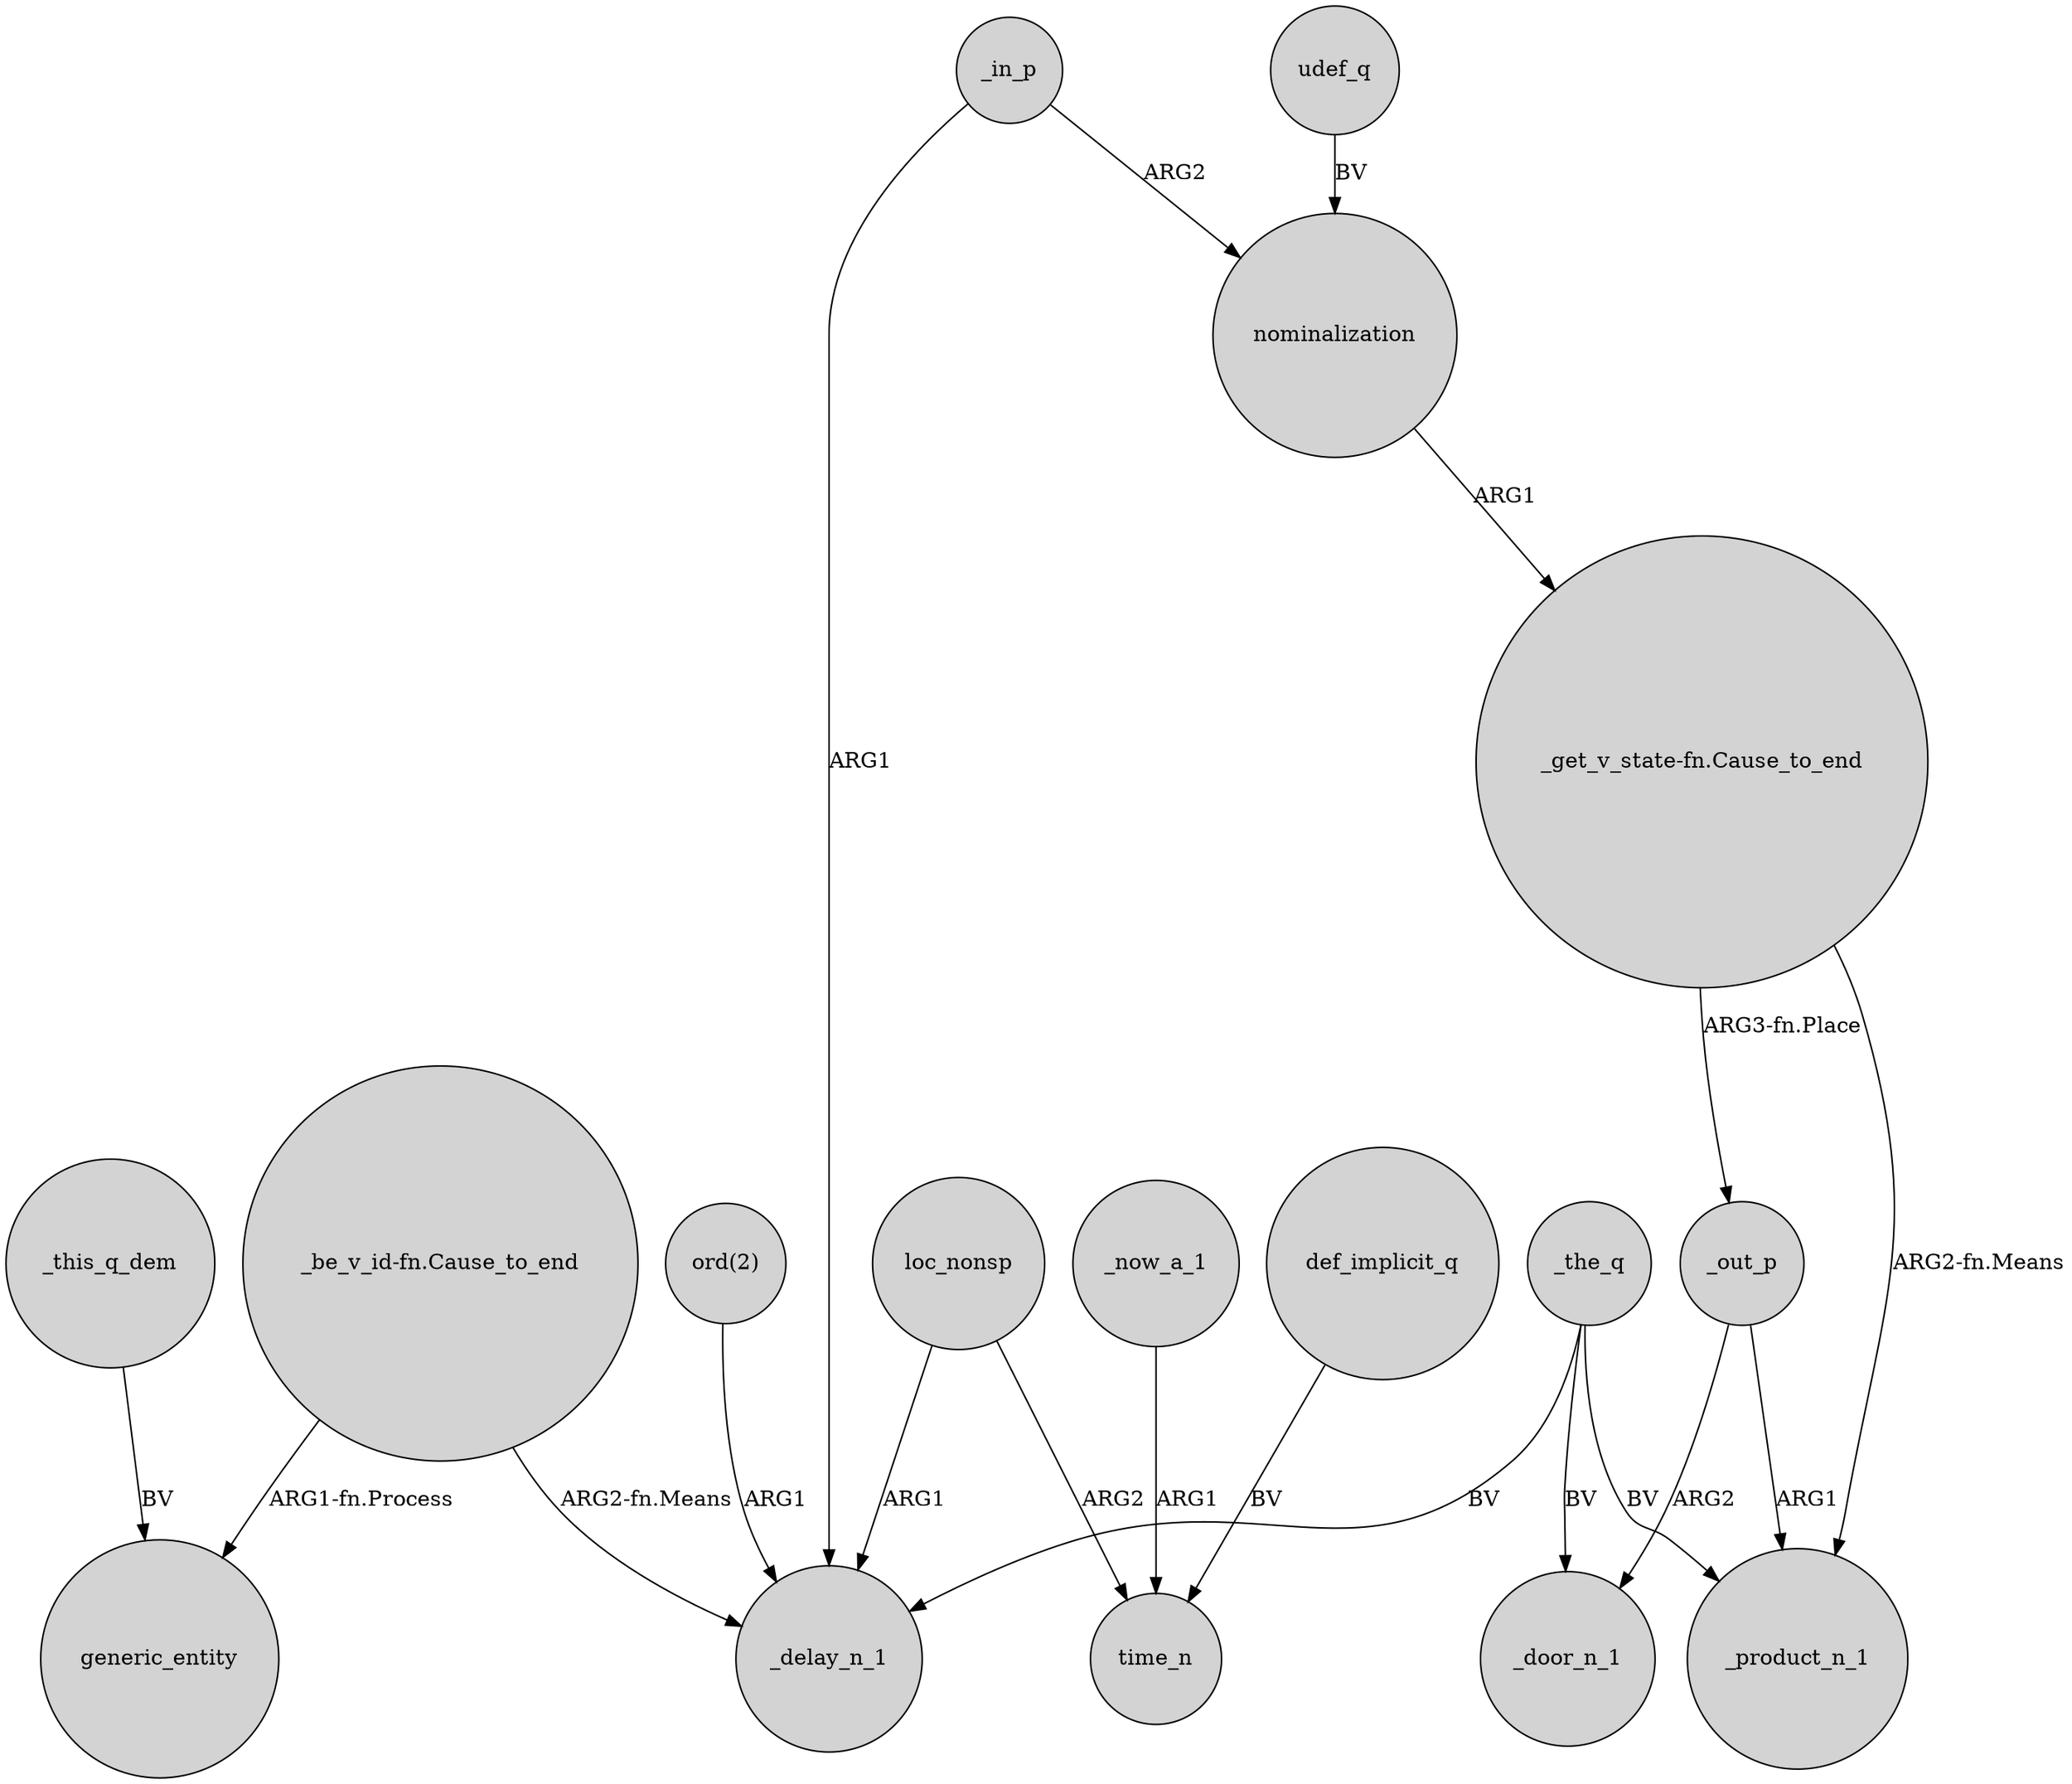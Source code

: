 digraph {
	node [shape=circle style=filled]
	_the_q -> _delay_n_1 [label=BV]
	_out_p -> _product_n_1 [label=ARG1]
	udef_q -> nominalization [label=BV]
	"_get_v_state-fn.Cause_to_end" -> _out_p [label="ARG3-fn.Place"]
	_the_q -> _product_n_1 [label=BV]
	_now_a_1 -> time_n [label=ARG1]
	"_get_v_state-fn.Cause_to_end" -> _product_n_1 [label="ARG2-fn.Means"]
	_out_p -> _door_n_1 [label=ARG2]
	_this_q_dem -> generic_entity [label=BV]
	"ord(2)" -> _delay_n_1 [label=ARG1]
	"_be_v_id-fn.Cause_to_end" -> generic_entity [label="ARG1-fn.Process"]
	nominalization -> "_get_v_state-fn.Cause_to_end" [label=ARG1]
	"_be_v_id-fn.Cause_to_end" -> _delay_n_1 [label="ARG2-fn.Means"]
	loc_nonsp -> time_n [label=ARG2]
	_in_p -> _delay_n_1 [label=ARG1]
	_in_p -> nominalization [label=ARG2]
	loc_nonsp -> _delay_n_1 [label=ARG1]
	_the_q -> _door_n_1 [label=BV]
	def_implicit_q -> time_n [label=BV]
}
